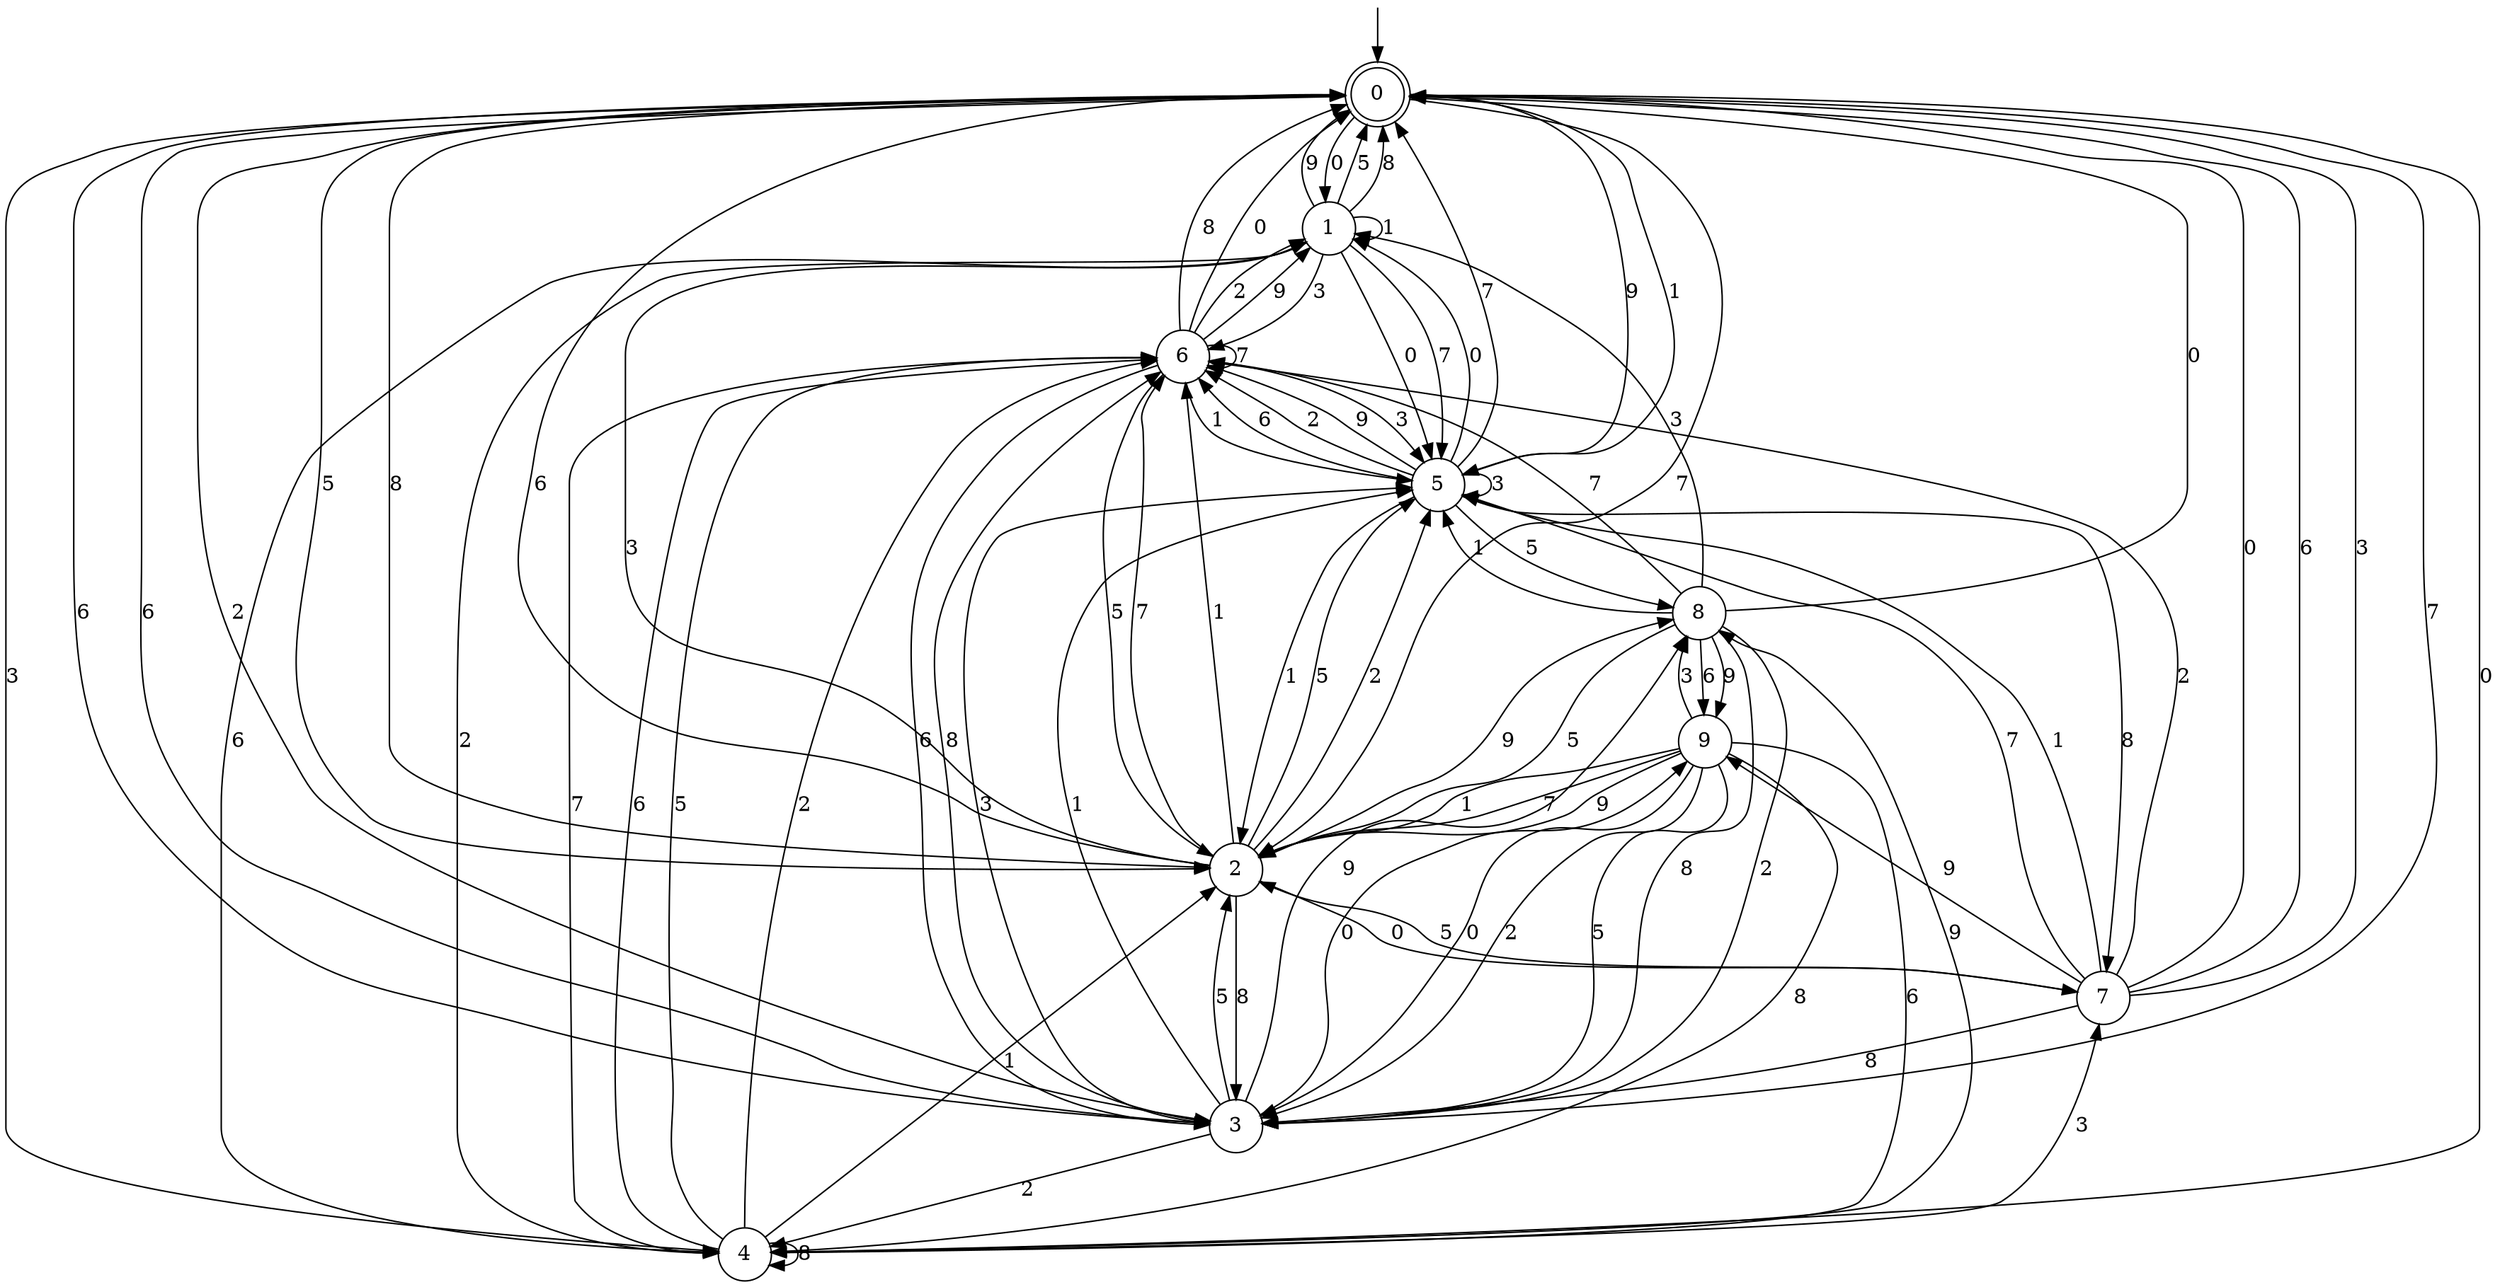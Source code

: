 digraph g {

	s0 [shape="doublecircle" label="0"];
	s1 [shape="circle" label="1"];
	s2 [shape="circle" label="2"];
	s3 [shape="circle" label="3"];
	s4 [shape="circle" label="4"];
	s5 [shape="circle" label="5"];
	s6 [shape="circle" label="6"];
	s7 [shape="circle" label="7"];
	s8 [shape="circle" label="8"];
	s9 [shape="circle" label="9"];
	s0 -> s1 [label="0"];
	s0 -> s2 [label="7"];
	s0 -> s3 [label="6"];
	s0 -> s4 [label="3"];
	s0 -> s2 [label="5"];
	s0 -> s2 [label="8"];
	s0 -> s3 [label="2"];
	s0 -> s5 [label="9"];
	s0 -> s5 [label="1"];
	s1 -> s5 [label="0"];
	s1 -> s5 [label="7"];
	s1 -> s4 [label="6"];
	s1 -> s6 [label="3"];
	s1 -> s0 [label="5"];
	s1 -> s0 [label="8"];
	s1 -> s4 [label="2"];
	s1 -> s0 [label="9"];
	s1 -> s1 [label="1"];
	s2 -> s7 [label="0"];
	s2 -> s6 [label="7"];
	s2 -> s0 [label="6"];
	s2 -> s1 [label="3"];
	s2 -> s5 [label="5"];
	s2 -> s3 [label="8"];
	s2 -> s5 [label="2"];
	s2 -> s8 [label="9"];
	s2 -> s6 [label="1"];
	s3 -> s9 [label="0"];
	s3 -> s0 [label="7"];
	s3 -> s0 [label="6"];
	s3 -> s5 [label="3"];
	s3 -> s2 [label="5"];
	s3 -> s6 [label="8"];
	s3 -> s4 [label="2"];
	s3 -> s8 [label="9"];
	s3 -> s5 [label="1"];
	s4 -> s0 [label="0"];
	s4 -> s6 [label="7"];
	s4 -> s6 [label="6"];
	s4 -> s7 [label="3"];
	s4 -> s6 [label="5"];
	s4 -> s4 [label="8"];
	s4 -> s6 [label="2"];
	s4 -> s8 [label="9"];
	s4 -> s2 [label="1"];
	s5 -> s1 [label="0"];
	s5 -> s0 [label="7"];
	s5 -> s6 [label="6"];
	s5 -> s5 [label="3"];
	s5 -> s8 [label="5"];
	s5 -> s7 [label="8"];
	s5 -> s6 [label="2"];
	s5 -> s6 [label="9"];
	s5 -> s2 [label="1"];
	s6 -> s0 [label="0"];
	s6 -> s6 [label="7"];
	s6 -> s3 [label="6"];
	s6 -> s5 [label="3"];
	s6 -> s2 [label="5"];
	s6 -> s0 [label="8"];
	s6 -> s1 [label="2"];
	s6 -> s1 [label="9"];
	s6 -> s5 [label="1"];
	s7 -> s0 [label="0"];
	s7 -> s5 [label="7"];
	s7 -> s0 [label="6"];
	s7 -> s0 [label="3"];
	s7 -> s2 [label="5"];
	s7 -> s3 [label="8"];
	s7 -> s6 [label="2"];
	s7 -> s9 [label="9"];
	s7 -> s5 [label="1"];
	s8 -> s0 [label="0"];
	s8 -> s6 [label="7"];
	s8 -> s9 [label="6"];
	s8 -> s1 [label="3"];
	s8 -> s2 [label="5"];
	s8 -> s3 [label="8"];
	s8 -> s3 [label="2"];
	s8 -> s9 [label="9"];
	s8 -> s5 [label="1"];
	s9 -> s3 [label="0"];
	s9 -> s2 [label="7"];
	s9 -> s4 [label="6"];
	s9 -> s8 [label="3"];
	s9 -> s3 [label="5"];
	s9 -> s4 [label="8"];
	s9 -> s3 [label="2"];
	s9 -> s2 [label="9"];
	s9 -> s2 [label="1"];

__start0 [label="" shape="none" width="0" height="0"];
__start0 -> s0;

}
